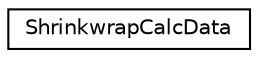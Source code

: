 digraph G
{
  edge [fontname="Helvetica",fontsize="10",labelfontname="Helvetica",labelfontsize="10"];
  node [fontname="Helvetica",fontsize="10",shape=record];
  rankdir=LR;
  Node1 [label="ShrinkwrapCalcData",height=0.2,width=0.4,color="black", fillcolor="white", style="filled",URL="$da/d64/structShrinkwrapCalcData.html"];
}
